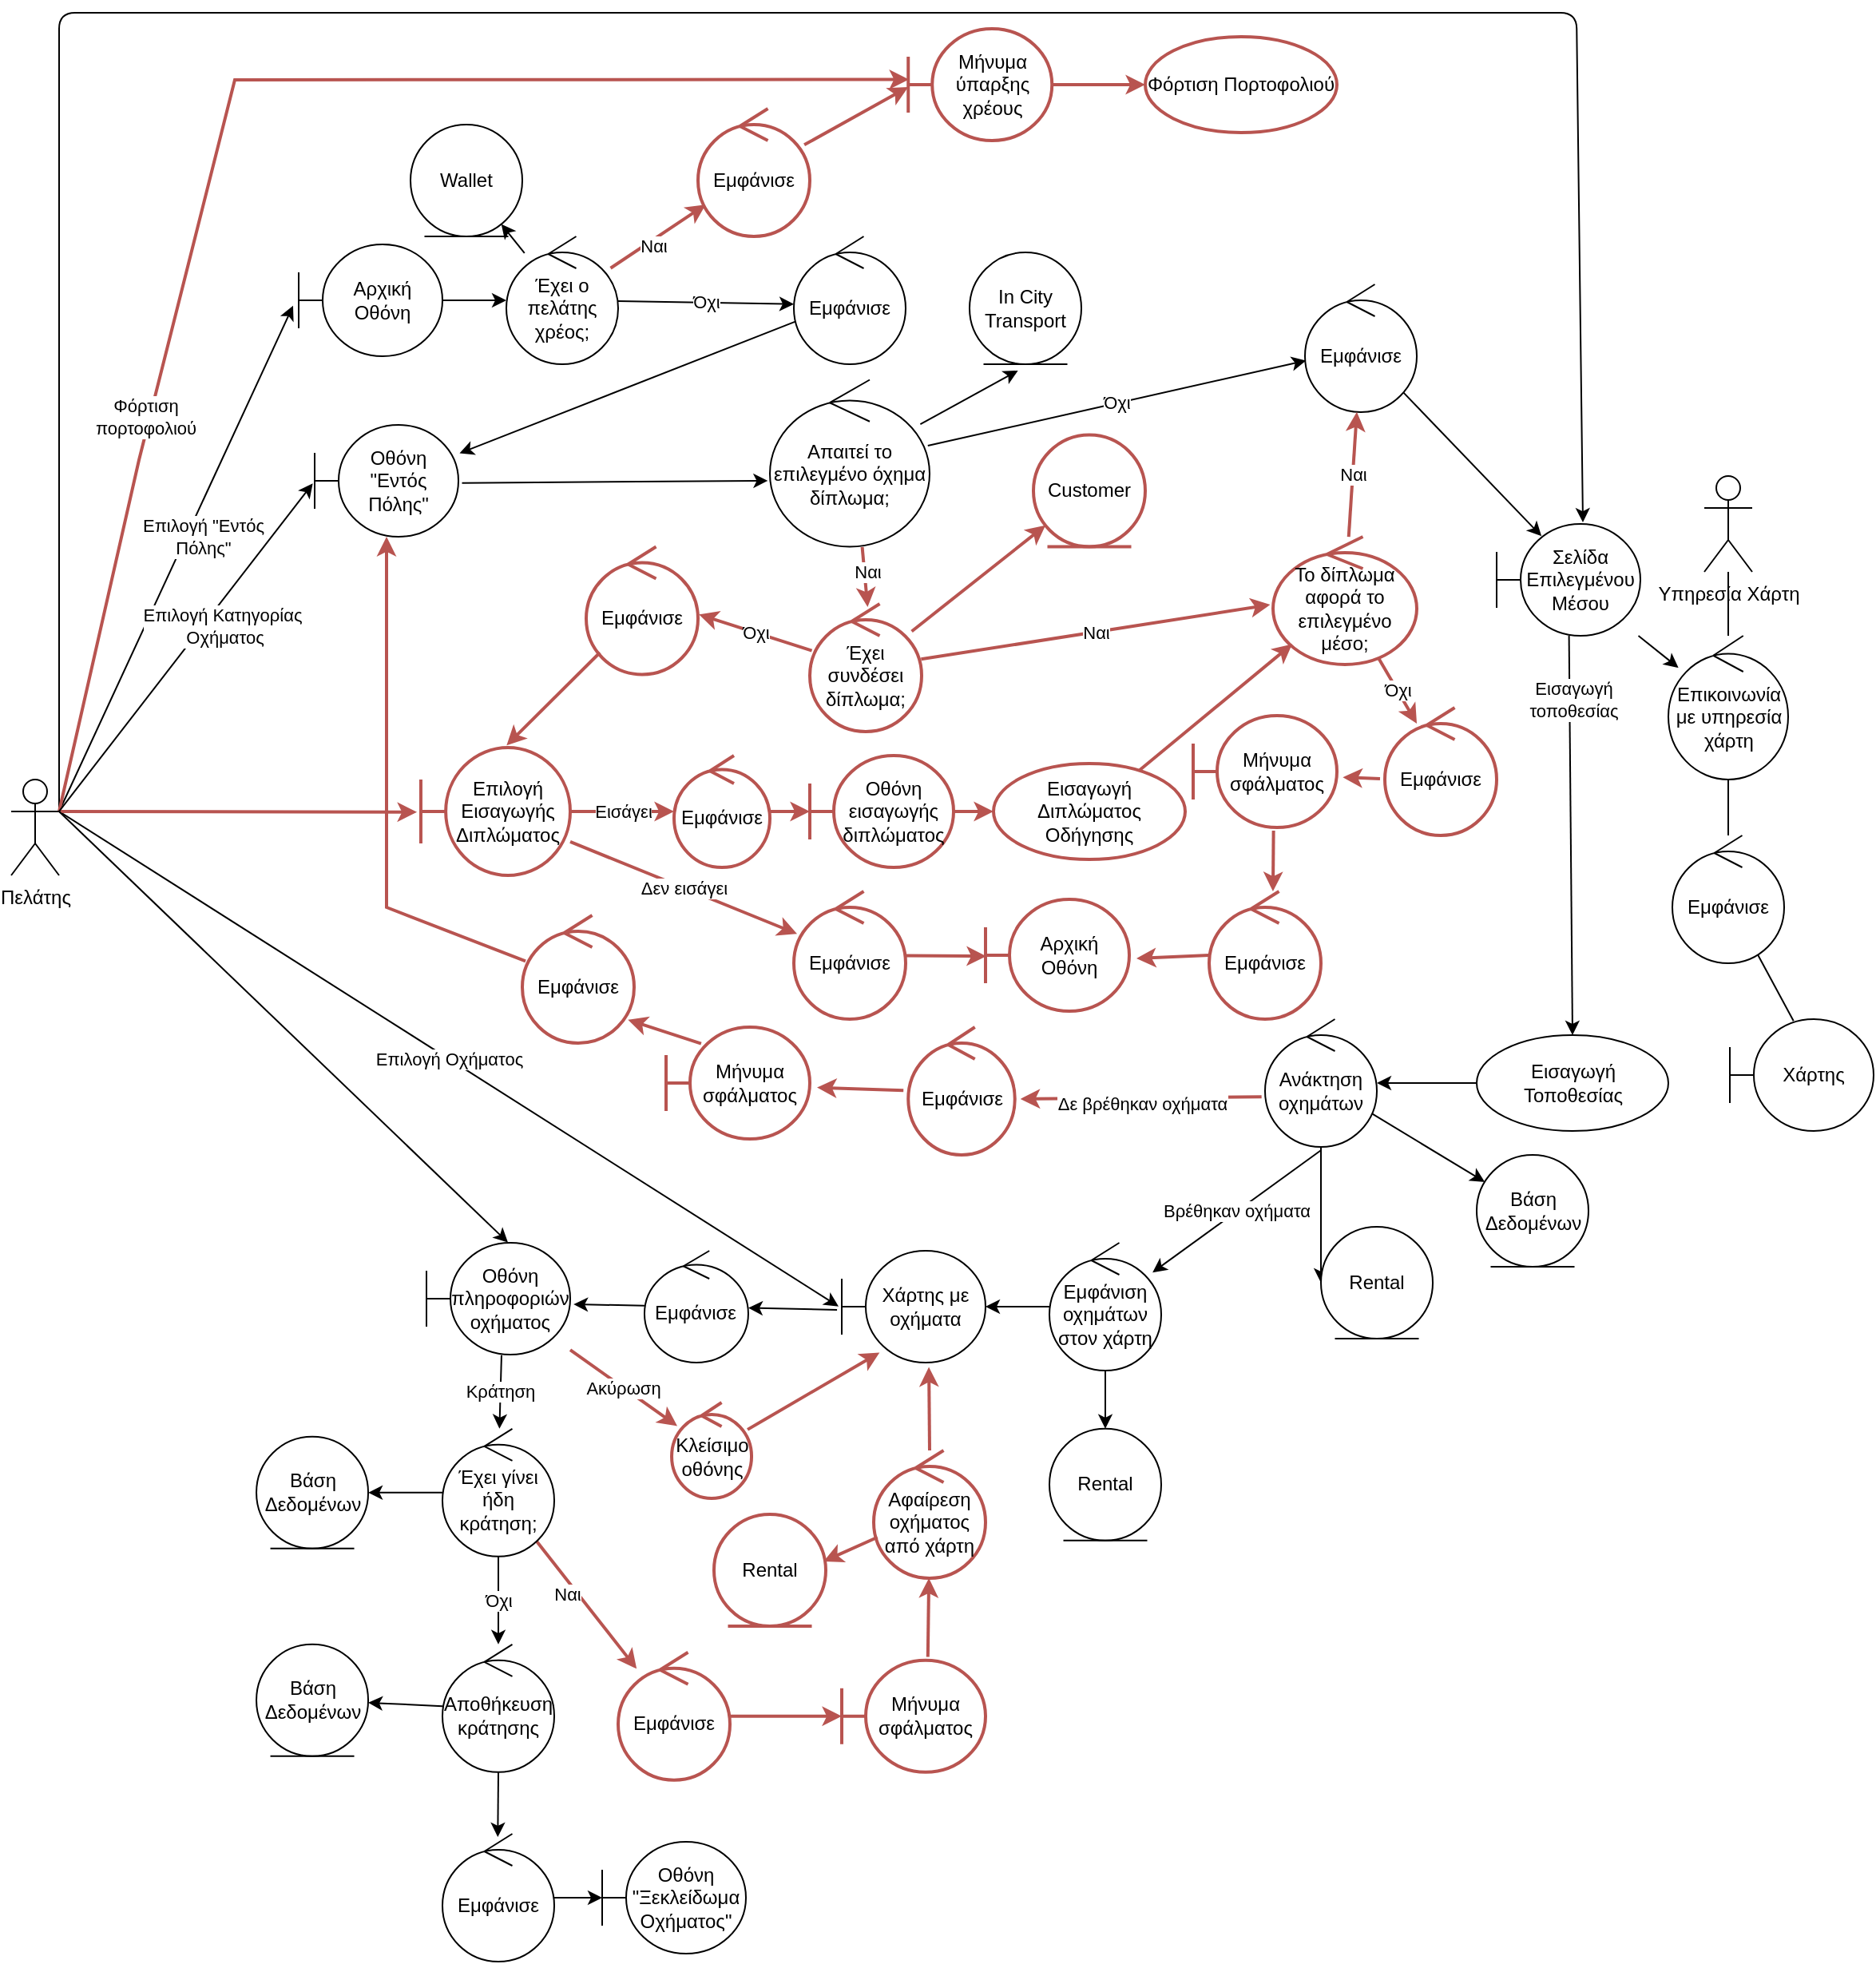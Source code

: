 <mxfile>
    <diagram name="Επιλογή Μέσου Μετακίνησης" id="LMLPMtf7ALw_Q4-HfFrC">
        <mxGraphModel dx="553" dy="1592" grid="1" gridSize="10" guides="1" tooltips="1" connect="1" arrows="1" fold="1" page="1" pageScale="1" pageWidth="827" pageHeight="1169" math="0" shadow="0">
            <root>
                <mxCell id="0"/>
                <mxCell id="1" parent="0"/>
                <mxCell id="86" value="" style="edgeStyle=none;html=1;rounded=0;strokeColor=#b85450;fillColor=#f8cecc;strokeWidth=2;exitX=0.599;exitY=-0.031;exitDx=0;exitDy=0;exitPerimeter=0;" parent="1" source="71" target="85" edge="1">
                    <mxGeometry relative="1" as="geometry"/>
                </mxCell>
                <mxCell id="71" value="Μήνυμα σφάλματος" style="shape=umlBoundary;whiteSpace=wrap;html=1;fillColor=none;strokeColor=#b85450;strokeWidth=2;" parent="1" vertex="1">
                    <mxGeometry x="640" y="921.39" width="90" height="70" as="geometry"/>
                </mxCell>
                <mxCell id="Tk8j7c15YgIE_sbvmRS2-9" style="rounded=0;orthogonalLoop=1;jettySize=auto;html=1;exitX=1;exitY=0.333;exitDx=0;exitDy=0;exitPerimeter=0;entryX=-0.039;entryY=0.549;entryDx=0;entryDy=0;entryPerimeter=0;" parent="1" source="Tk8j7c15YgIE_sbvmRS2-1" target="Tk8j7c15YgIE_sbvmRS2-7" edge="1">
                    <mxGeometry relative="1" as="geometry"/>
                </mxCell>
                <mxCell id="Tk8j7c15YgIE_sbvmRS2-10" value="Επιλογή &quot;Εντός&lt;div&gt;Πόλης&quot;&lt;br&gt;&lt;/div&gt;" style="edgeLabel;html=1;align=center;verticalAlign=middle;resizable=0;points=[];" parent="Tk8j7c15YgIE_sbvmRS2-9" vertex="1" connectable="0">
                    <mxGeometry x="-0.4" relative="1" as="geometry">
                        <mxPoint x="46" y="-77" as="offset"/>
                    </mxGeometry>
                </mxCell>
                <mxCell id="5Ba9WoWl8ZpEdoUwCl-l-32" value="Επιλογή Οχήματος" style="edgeStyle=none;rounded=0;orthogonalLoop=1;jettySize=auto;html=1;exitX=1;exitY=0.333;exitDx=0;exitDy=0;exitPerimeter=0;entryX=-0.022;entryY=0.498;entryDx=0;entryDy=0;entryPerimeter=0;" parent="1" source="Tk8j7c15YgIE_sbvmRS2-1" target="5Ba9WoWl8ZpEdoUwCl-l-30" edge="1">
                    <mxGeometry relative="1" as="geometry"/>
                </mxCell>
                <mxCell id="22" style="edgeStyle=none;html=1;exitX=1;exitY=0.333;exitDx=0;exitDy=0;exitPerimeter=0;entryX=-0.026;entryY=0.505;entryDx=0;entryDy=0;entryPerimeter=0;rounded=0;strokeColor=#b85450;fillColor=#f8cecc;strokeWidth=2;" parent="1" source="Tk8j7c15YgIE_sbvmRS2-1" target="20" edge="1">
                    <mxGeometry relative="1" as="geometry"/>
                </mxCell>
                <mxCell id="119" style="edgeStyle=none;html=1;entryX=0.6;entryY=-0.014;entryDx=0;entryDy=0;entryPerimeter=0;exitX=1;exitY=0.333;exitDx=0;exitDy=0;exitPerimeter=0;" parent="1" source="Tk8j7c15YgIE_sbvmRS2-1" target="5Ba9WoWl8ZpEdoUwCl-l-23" edge="1">
                    <mxGeometry relative="1" as="geometry">
                        <mxPoint x="150" y="380" as="sourcePoint"/>
                        <Array as="points">
                            <mxPoint x="150" y="-110"/>
                            <mxPoint x="1100" y="-110"/>
                        </Array>
                    </mxGeometry>
                </mxCell>
                <mxCell id="121" style="edgeStyle=none;html=1;exitX=1;exitY=0.333;exitDx=0;exitDy=0;exitPerimeter=0;entryX=0.005;entryY=0.453;entryDx=0;entryDy=0;entryPerimeter=0;rounded=0;strokeColor=#b85450;fillColor=#f8cecc;strokeWidth=2;" parent="1" source="Tk8j7c15YgIE_sbvmRS2-1" target="4" edge="1">
                    <mxGeometry relative="1" as="geometry">
                        <Array as="points">
                            <mxPoint x="200" y="170"/>
                            <mxPoint x="260" y="-68"/>
                        </Array>
                    </mxGeometry>
                </mxCell>
                <mxCell id="122" value="Φόρτιση&lt;br&gt;πορτοφολιού" style="edgeLabel;html=1;align=center;verticalAlign=middle;resizable=0;points=[];" parent="121" connectable="0" vertex="1">
                    <mxGeometry x="-0.433" y="3" relative="1" as="geometry">
                        <mxPoint as="offset"/>
                    </mxGeometry>
                </mxCell>
                <mxCell id="Tk8j7c15YgIE_sbvmRS2-1" value="Πελάτης" style="shape=umlActor;verticalLabelPosition=bottom;verticalAlign=top;html=1;" parent="1" vertex="1">
                    <mxGeometry x="120" y="370" width="30" height="60" as="geometry"/>
                </mxCell>
                <mxCell id="5Ba9WoWl8ZpEdoUwCl-l-9" value="" style="rounded=0;orthogonalLoop=1;jettySize=auto;html=1;" parent="1" source="Tk8j7c15YgIE_sbvmRS2-7" target="5Ba9WoWl8ZpEdoUwCl-l-8" edge="1">
                    <mxGeometry relative="1" as="geometry"/>
                </mxCell>
                <mxCell id="Tk8j7c15YgIE_sbvmRS2-7" value="Αρχική Οθόνη" style="shape=umlBoundary;whiteSpace=wrap;html=1;" parent="1" vertex="1">
                    <mxGeometry x="300" y="35" width="90" height="70" as="geometry"/>
                </mxCell>
                <mxCell id="5Ba9WoWl8ZpEdoUwCl-l-12" value="" style="edgeStyle=none;rounded=0;orthogonalLoop=1;jettySize=auto;html=1;fillColor=#f8cecc;strokeColor=#b85450;strokeWidth=2;" parent="1" source="5Ba9WoWl8ZpEdoUwCl-l-8" target="5Ba9WoWl8ZpEdoUwCl-l-10" edge="1">
                    <mxGeometry relative="1" as="geometry"/>
                </mxCell>
                <mxCell id="5Ba9WoWl8ZpEdoUwCl-l-46" value="Ναι" style="edgeLabel;html=1;align=center;verticalAlign=middle;resizable=0;points=[];" parent="5Ba9WoWl8ZpEdoUwCl-l-12" vertex="1" connectable="0">
                    <mxGeometry x="-0.175" y="-3" relative="1" as="geometry">
                        <mxPoint as="offset"/>
                    </mxGeometry>
                </mxCell>
                <mxCell id="3" value="" style="edgeStyle=none;html=1;" parent="1" source="5Ba9WoWl8ZpEdoUwCl-l-8" target="2" edge="1">
                    <mxGeometry relative="1" as="geometry"/>
                </mxCell>
                <mxCell id="5Ba9WoWl8ZpEdoUwCl-l-8" value="Έχει ο πελάτης χρέος;" style="ellipse;shape=umlControl;whiteSpace=wrap;html=1;" parent="1" vertex="1">
                    <mxGeometry x="430" y="30" width="70" height="80" as="geometry"/>
                </mxCell>
                <mxCell id="5" style="edgeStyle=none;html=1;entryX=-0.001;entryY=0.522;entryDx=0;entryDy=0;entryPerimeter=0;rounded=0;strokeColor=#b85450;fillColor=#f8cecc;strokeWidth=2;" parent="1" source="5Ba9WoWl8ZpEdoUwCl-l-10" target="4" edge="1">
                    <mxGeometry relative="1" as="geometry"/>
                </mxCell>
                <mxCell id="5Ba9WoWl8ZpEdoUwCl-l-10" value="Εμφάνισε" style="ellipse;shape=umlControl;whiteSpace=wrap;html=1;fillColor=default;strokeColor=#b85450;strokeWidth=2;" parent="1" vertex="1">
                    <mxGeometry x="550" y="-50" width="70" height="80" as="geometry"/>
                </mxCell>
                <mxCell id="41" style="edgeStyle=none;html=1;entryX=1.008;entryY=0.254;entryDx=0;entryDy=0;entryPerimeter=0;" parent="1" source="5Ba9WoWl8ZpEdoUwCl-l-13" target="5Ba9WoWl8ZpEdoUwCl-l-15" edge="1">
                    <mxGeometry relative="1" as="geometry"/>
                </mxCell>
                <mxCell id="5Ba9WoWl8ZpEdoUwCl-l-13" value="Εμφάνισε" style="ellipse;shape=umlControl;whiteSpace=wrap;html=1;" parent="1" vertex="1">
                    <mxGeometry x="610" y="30" width="70" height="80" as="geometry"/>
                </mxCell>
                <mxCell id="5Ba9WoWl8ZpEdoUwCl-l-14" value="Όχι" style="edgeStyle=none;rounded=0;orthogonalLoop=1;jettySize=auto;html=1;entryX=0;entryY=0.53;entryDx=0;entryDy=0;entryPerimeter=0;" parent="1" source="5Ba9WoWl8ZpEdoUwCl-l-8" target="5Ba9WoWl8ZpEdoUwCl-l-13" edge="1">
                    <mxGeometry relative="1" as="geometry"/>
                </mxCell>
                <mxCell id="40" style="edgeStyle=none;html=1;entryX=-0.013;entryY=0.605;entryDx=0;entryDy=0;entryPerimeter=0;exitX=1.025;exitY=0.519;exitDx=0;exitDy=0;exitPerimeter=0;" parent="1" source="5Ba9WoWl8ZpEdoUwCl-l-15" target="5Ba9WoWl8ZpEdoUwCl-l-59" edge="1">
                    <mxGeometry relative="1" as="geometry"/>
                </mxCell>
                <mxCell id="5Ba9WoWl8ZpEdoUwCl-l-15" value="Οθόνη &quot;Εντός Πόλης&quot;" style="shape=umlBoundary;whiteSpace=wrap;html=1;" parent="1" vertex="1">
                    <mxGeometry x="310" y="148" width="90" height="70" as="geometry"/>
                </mxCell>
                <mxCell id="5Ba9WoWl8ZpEdoUwCl-l-16" style="edgeStyle=none;rounded=0;orthogonalLoop=1;jettySize=auto;html=1;exitX=1;exitY=0.333;exitDx=0;exitDy=0;exitPerimeter=0;entryX=-0.013;entryY=0.523;entryDx=0;entryDy=0;entryPerimeter=0;" parent="1" source="Tk8j7c15YgIE_sbvmRS2-1" target="5Ba9WoWl8ZpEdoUwCl-l-15" edge="1">
                    <mxGeometry relative="1" as="geometry"/>
                </mxCell>
                <mxCell id="5Ba9WoWl8ZpEdoUwCl-l-18" value="Επιλογή Κατηγορίας&lt;br&gt;&amp;nbsp;Οχήματος" style="edgeLabel;html=1;align=center;verticalAlign=middle;resizable=0;points=[];" parent="5Ba9WoWl8ZpEdoUwCl-l-16" vertex="1" connectable="0">
                    <mxGeometry x="0.12" y="2" relative="1" as="geometry">
                        <mxPoint x="14" as="offset"/>
                    </mxGeometry>
                </mxCell>
                <mxCell id="5Ba9WoWl8ZpEdoUwCl-l-29" value="" style="edgeStyle=none;rounded=0;orthogonalLoop=1;jettySize=auto;html=1;" parent="1" source="5Ba9WoWl8ZpEdoUwCl-l-20" target="5Ba9WoWl8ZpEdoUwCl-l-26" edge="1">
                    <mxGeometry relative="1" as="geometry"/>
                </mxCell>
                <mxCell id="5Ba9WoWl8ZpEdoUwCl-l-20" value="Εισαγωγή Τοποθεσίας" style="ellipse;whiteSpace=wrap;html=1;" parent="1" vertex="1">
                    <mxGeometry x="1037.5" y="530" width="120" height="60" as="geometry"/>
                </mxCell>
                <mxCell id="5Ba9WoWl8ZpEdoUwCl-l-24" value="" style="edgeStyle=none;rounded=0;orthogonalLoop=1;jettySize=auto;html=1;entryX=0.312;entryY=0.109;entryDx=0;entryDy=0;entryPerimeter=0;" parent="1" source="5Ba9WoWl8ZpEdoUwCl-l-21" target="5Ba9WoWl8ZpEdoUwCl-l-23" edge="1">
                    <mxGeometry relative="1" as="geometry">
                        <mxPoint x="1064" y="210" as="targetPoint"/>
                    </mxGeometry>
                </mxCell>
                <mxCell id="5Ba9WoWl8ZpEdoUwCl-l-21" value="Εμφάνισε" style="ellipse;shape=umlControl;whiteSpace=wrap;html=1;" parent="1" vertex="1">
                    <mxGeometry x="930" y="60" width="70" height="80" as="geometry"/>
                </mxCell>
                <mxCell id="131" value="" style="edgeStyle=none;html=1;" edge="1" parent="1" source="5Ba9WoWl8ZpEdoUwCl-l-23" target="98">
                    <mxGeometry relative="1" as="geometry"/>
                </mxCell>
                <mxCell id="138" value="Εισαγωγή&lt;br&gt;τοποθεσίας" style="edgeStyle=none;html=1;entryX=0.5;entryY=0;entryDx=0;entryDy=0;" edge="1" parent="1" source="5Ba9WoWl8ZpEdoUwCl-l-23" target="5Ba9WoWl8ZpEdoUwCl-l-20">
                    <mxGeometry x="-0.68" y="2" relative="1" as="geometry">
                        <mxPoint as="offset"/>
                    </mxGeometry>
                </mxCell>
                <mxCell id="5Ba9WoWl8ZpEdoUwCl-l-23" value="Σελίδα Επιλεγμένου Μέσου" style="shape=umlBoundary;whiteSpace=wrap;html=1;" parent="1" vertex="1">
                    <mxGeometry x="1050" y="210" width="90" height="70" as="geometry"/>
                </mxCell>
                <mxCell id="5Ba9WoWl8ZpEdoUwCl-l-28" value="" style="edgeStyle=none;rounded=0;orthogonalLoop=1;jettySize=auto;html=1;" parent="1" source="5Ba9WoWl8ZpEdoUwCl-l-26" target="5Ba9WoWl8ZpEdoUwCl-l-27" edge="1">
                    <mxGeometry relative="1" as="geometry"/>
                </mxCell>
                <mxCell id="5Ba9WoWl8ZpEdoUwCl-l-31" value="Βρέθηκαν οχήματα" style="edgeStyle=none;rounded=0;orthogonalLoop=1;jettySize=auto;html=1;exitX=0.497;exitY=1.028;exitDx=0;exitDy=0;exitPerimeter=0;" parent="1" source="5Ba9WoWl8ZpEdoUwCl-l-26" target="61" edge="1">
                    <mxGeometry relative="1" as="geometry">
                        <mxPoint x="782" y="650" as="sourcePoint"/>
                        <mxPoint x="896.69" y="630.17" as="targetPoint"/>
                    </mxGeometry>
                </mxCell>
                <mxCell id="46" value="Δε βρέθηκαν οχήματα" style="edgeStyle=none;html=1;entryX=1.052;entryY=0.562;entryDx=0;entryDy=0;entryPerimeter=0;rounded=0;strokeColor=#b85450;fillColor=#f8cecc;strokeWidth=2;exitX=-0.031;exitY=0.608;exitDx=0;exitDy=0;exitPerimeter=0;" parent="1" source="5Ba9WoWl8ZpEdoUwCl-l-26" target="45" edge="1">
                    <mxGeometry x="-0.015" y="4" relative="1" as="geometry">
                        <mxPoint as="offset"/>
                    </mxGeometry>
                </mxCell>
                <mxCell id="129" style="edgeStyle=none;html=1;entryX=0;entryY=0.5;entryDx=0;entryDy=0;" edge="1" parent="1" source="5Ba9WoWl8ZpEdoUwCl-l-26" target="128">
                    <mxGeometry relative="1" as="geometry"/>
                </mxCell>
                <mxCell id="5Ba9WoWl8ZpEdoUwCl-l-26" value="Ανάκτηση οχημάτων" style="ellipse;shape=umlControl;whiteSpace=wrap;html=1;" parent="1" vertex="1">
                    <mxGeometry x="905" y="520" width="70" height="80" as="geometry"/>
                </mxCell>
                <mxCell id="5Ba9WoWl8ZpEdoUwCl-l-27" value="Βάση Δεδομένων" style="ellipse;shape=umlEntity;whiteSpace=wrap;html=1;" parent="1" vertex="1">
                    <mxGeometry x="1037.5" y="605" width="70" height="70" as="geometry"/>
                </mxCell>
                <mxCell id="5Ba9WoWl8ZpEdoUwCl-l-34" value="" style="edgeStyle=none;rounded=0;orthogonalLoop=1;jettySize=auto;html=1;exitX=-0.033;exitY=0.529;exitDx=0;exitDy=0;exitPerimeter=0;" parent="1" source="5Ba9WoWl8ZpEdoUwCl-l-30" target="5Ba9WoWl8ZpEdoUwCl-l-33" edge="1">
                    <mxGeometry relative="1" as="geometry"/>
                </mxCell>
                <mxCell id="5Ba9WoWl8ZpEdoUwCl-l-30" value="Χάρτης με οχήματα" style="shape=umlBoundary;whiteSpace=wrap;html=1;" parent="1" vertex="1">
                    <mxGeometry x="640" y="665" width="90" height="70" as="geometry"/>
                </mxCell>
                <mxCell id="97" style="edgeStyle=none;html=1;entryX=1.023;entryY=0.55;entryDx=0;entryDy=0;entryPerimeter=0;endArrow=classic;endFill=1;" parent="1" source="5Ba9WoWl8ZpEdoUwCl-l-33" target="5Ba9WoWl8ZpEdoUwCl-l-37" edge="1">
                    <mxGeometry relative="1" as="geometry"/>
                </mxCell>
                <mxCell id="5Ba9WoWl8ZpEdoUwCl-l-33" value="Εμφάνισε" style="ellipse;shape=umlControl;whiteSpace=wrap;html=1;" parent="1" vertex="1">
                    <mxGeometry x="516.48" y="665" width="65" height="70" as="geometry"/>
                </mxCell>
                <mxCell id="5Ba9WoWl8ZpEdoUwCl-l-42" value="Κράτηση" style="edgeStyle=none;rounded=0;orthogonalLoop=1;jettySize=auto;html=1;exitX=0.522;exitY=1.005;exitDx=0;exitDy=0;exitPerimeter=0;" parent="1" source="5Ba9WoWl8ZpEdoUwCl-l-37" target="5Ba9WoWl8ZpEdoUwCl-l-41" edge="1">
                    <mxGeometry relative="1" as="geometry"/>
                </mxCell>
                <mxCell id="84" value="Ακύρωση" style="edgeStyle=none;html=1;rounded=0;strokeColor=#b85450;fillColor=#f8cecc;strokeWidth=2;" parent="1" source="5Ba9WoWl8ZpEdoUwCl-l-37" target="93" edge="1">
                    <mxGeometry relative="1" as="geometry"/>
                </mxCell>
                <mxCell id="5Ba9WoWl8ZpEdoUwCl-l-37" value="Οθόνη πληροφοριών οχήματος" style="shape=umlBoundary;whiteSpace=wrap;html=1;" parent="1" vertex="1">
                    <mxGeometry x="380.0" y="660" width="90" height="70" as="geometry"/>
                </mxCell>
                <mxCell id="5Ba9WoWl8ZpEdoUwCl-l-39" style="edgeStyle=none;rounded=0;orthogonalLoop=1;jettySize=auto;html=1;exitX=1;exitY=0.333;exitDx=0;exitDy=0;exitPerimeter=0;entryX=0.567;entryY=-0.002;entryDx=0;entryDy=0;entryPerimeter=0;" parent="1" source="Tk8j7c15YgIE_sbvmRS2-1" target="5Ba9WoWl8ZpEdoUwCl-l-37" edge="1">
                    <mxGeometry relative="1" as="geometry"/>
                </mxCell>
                <mxCell id="5Ba9WoWl8ZpEdoUwCl-l-49" value="" style="edgeStyle=none;rounded=0;orthogonalLoop=1;jettySize=auto;html=1;" parent="1" source="5Ba9WoWl8ZpEdoUwCl-l-41" target="5Ba9WoWl8ZpEdoUwCl-l-48" edge="1">
                    <mxGeometry relative="1" as="geometry"/>
                </mxCell>
                <mxCell id="5Ba9WoWl8ZpEdoUwCl-l-93" style="edgeStyle=none;rounded=0;orthogonalLoop=1;jettySize=auto;html=1;fillColor=#f8cecc;strokeColor=#b85450;strokeWidth=2;" parent="1" source="5Ba9WoWl8ZpEdoUwCl-l-41" target="5Ba9WoWl8ZpEdoUwCl-l-86" edge="1">
                    <mxGeometry relative="1" as="geometry"/>
                </mxCell>
                <mxCell id="5Ba9WoWl8ZpEdoUwCl-l-95" value="Ναι" style="edgeLabel;html=1;align=center;verticalAlign=middle;resizable=0;points=[];" parent="5Ba9WoWl8ZpEdoUwCl-l-93" vertex="1" connectable="0">
                    <mxGeometry x="-0.21" y="-3" relative="1" as="geometry">
                        <mxPoint x="-3" as="offset"/>
                    </mxGeometry>
                </mxCell>
                <mxCell id="78" value="Όχι" style="edgeStyle=none;html=1;" parent="1" source="5Ba9WoWl8ZpEdoUwCl-l-41" target="5Ba9WoWl8ZpEdoUwCl-l-50" edge="1">
                    <mxGeometry relative="1" as="geometry"/>
                </mxCell>
                <mxCell id="5Ba9WoWl8ZpEdoUwCl-l-41" value="Έχει γίνει ήδη κράτηση;" style="ellipse;shape=umlControl;whiteSpace=wrap;html=1;" parent="1" vertex="1">
                    <mxGeometry x="390" y="776.39" width="70" height="80" as="geometry"/>
                </mxCell>
                <mxCell id="5Ba9WoWl8ZpEdoUwCl-l-48" value="Βάση Δεδομένων" style="ellipse;shape=umlEntity;whiteSpace=wrap;html=1;" parent="1" vertex="1">
                    <mxGeometry x="273.52" y="781.39" width="70" height="70" as="geometry"/>
                </mxCell>
                <mxCell id="76" value="" style="edgeStyle=none;html=1;" parent="1" source="5Ba9WoWl8ZpEdoUwCl-l-50" target="5Ba9WoWl8ZpEdoUwCl-l-51" edge="1">
                    <mxGeometry relative="1" as="geometry"/>
                </mxCell>
                <mxCell id="80" style="edgeStyle=none;html=1;entryX=0.495;entryY=0.025;entryDx=0;entryDy=0;entryPerimeter=0;" parent="1" source="5Ba9WoWl8ZpEdoUwCl-l-50" target="79" edge="1">
                    <mxGeometry relative="1" as="geometry"/>
                </mxCell>
                <mxCell id="5Ba9WoWl8ZpEdoUwCl-l-50" value="Αποθήκευση κράτησης" style="ellipse;shape=umlControl;whiteSpace=wrap;html=1;" parent="1" vertex="1">
                    <mxGeometry x="390.0" y="911.39" width="70" height="80" as="geometry"/>
                </mxCell>
                <mxCell id="5Ba9WoWl8ZpEdoUwCl-l-51" value="Βάση Δεδομένων" style="ellipse;shape=umlEntity;whiteSpace=wrap;html=1;" parent="1" vertex="1">
                    <mxGeometry x="273.52" y="911.39" width="70" height="70" as="geometry"/>
                </mxCell>
                <mxCell id="5Ba9WoWl8ZpEdoUwCl-l-64" style="edgeStyle=none;rounded=0;orthogonalLoop=1;jettySize=auto;html=1;entryX=0.433;entryY=1.057;entryDx=0;entryDy=0;entryPerimeter=0;" parent="1" source="5Ba9WoWl8ZpEdoUwCl-l-59" target="5Ba9WoWl8ZpEdoUwCl-l-60" edge="1">
                    <mxGeometry relative="1" as="geometry"/>
                </mxCell>
                <mxCell id="38" value="Όχι" style="edgeStyle=none;html=1;" parent="1" source="5Ba9WoWl8ZpEdoUwCl-l-59" target="5Ba9WoWl8ZpEdoUwCl-l-21" edge="1">
                    <mxGeometry relative="1" as="geometry"/>
                </mxCell>
                <mxCell id="5Ba9WoWl8ZpEdoUwCl-l-59" value="Απαιτεί το επιλεγμένο όχημα δίπλωμα;" style="ellipse;shape=umlControl;whiteSpace=wrap;html=1;fillColor=default;strokeColor=default;strokeWidth=1;fontColor=default;" parent="1" vertex="1">
                    <mxGeometry x="595" y="119.75" width="100" height="104.5" as="geometry"/>
                </mxCell>
                <mxCell id="5Ba9WoWl8ZpEdoUwCl-l-60" value="In City Transport" style="ellipse;shape=umlEntity;whiteSpace=wrap;html=1;fillColor=default;strokeColor=default;strokeWidth=1;" parent="1" vertex="1">
                    <mxGeometry x="720" y="40" width="70" height="70" as="geometry"/>
                </mxCell>
                <mxCell id="5Ba9WoWl8ZpEdoUwCl-l-70" style="edgeStyle=none;rounded=0;orthogonalLoop=1;jettySize=auto;html=1;fillColor=#f8cecc;strokeColor=#b85450;strokeWidth=2;entryX=0.517;entryY=0.025;entryDx=0;entryDy=0;entryPerimeter=0;exitX=0.578;exitY=1.002;exitDx=0;exitDy=0;exitPerimeter=0;" parent="1" source="5Ba9WoWl8ZpEdoUwCl-l-59" target="12" edge="1">
                    <mxGeometry relative="1" as="geometry">
                        <mxPoint x="639.8" y="240" as="targetPoint"/>
                        <mxPoint x="670" y="220" as="sourcePoint"/>
                    </mxGeometry>
                </mxCell>
                <mxCell id="5Ba9WoWl8ZpEdoUwCl-l-71" value="Ναι" style="edgeLabel;html=1;align=center;verticalAlign=middle;resizable=0;points=[];" parent="5Ba9WoWl8ZpEdoUwCl-l-70" vertex="1" connectable="0">
                    <mxGeometry x="-0.17" y="3" relative="1" as="geometry">
                        <mxPoint x="-1" as="offset"/>
                    </mxGeometry>
                </mxCell>
                <mxCell id="75" value="" style="edgeStyle=none;html=1;rounded=0;strokeColor=#b85450;fillColor=#f8cecc;strokeWidth=2;" parent="1" source="5Ba9WoWl8ZpEdoUwCl-l-86" target="71" edge="1">
                    <mxGeometry relative="1" as="geometry"/>
                </mxCell>
                <mxCell id="5Ba9WoWl8ZpEdoUwCl-l-86" value="Εμφάνισε" style="ellipse;shape=umlControl;whiteSpace=wrap;html=1;fillColor=none;strokeColor=#b85450;strokeWidth=2;" parent="1" vertex="1">
                    <mxGeometry x="500" y="916.39" width="70" height="80" as="geometry"/>
                </mxCell>
                <mxCell id="2" value="Wallet" style="ellipse;shape=umlEntity;whiteSpace=wrap;html=1;" parent="1" vertex="1">
                    <mxGeometry x="370" y="-40" width="70" height="70" as="geometry"/>
                </mxCell>
                <mxCell id="42" value="" style="edgeStyle=none;html=1;rounded=0;strokeColor=#b85450;fillColor=#f8cecc;strokeWidth=2;entryX=0;entryY=0.5;entryDx=0;entryDy=0;" parent="1" source="4" target="123" edge="1">
                    <mxGeometry relative="1" as="geometry">
                        <mxPoint x="810.0" y="-10" as="targetPoint"/>
                    </mxGeometry>
                </mxCell>
                <mxCell id="4" value="Μήνυμα ύπαρξης χρέους" style="shape=umlBoundary;whiteSpace=wrap;html=1;fillColor=none;strokeColor=#b85450;strokeWidth=2;" parent="1" vertex="1">
                    <mxGeometry x="681.62" y="-100" width="90" height="70" as="geometry"/>
                </mxCell>
                <mxCell id="14" value="" style="edgeStyle=none;html=1;rounded=0;strokeColor=#b85450;fillColor=#f8cecc;strokeWidth=2;" parent="1" source="12" target="13" edge="1">
                    <mxGeometry relative="1" as="geometry"/>
                </mxCell>
                <mxCell id="16" value="Ναι" style="edgeStyle=none;html=1;entryX=-0.02;entryY=0.532;entryDx=0;entryDy=0;entryPerimeter=0;rounded=0;strokeColor=#b85450;fillColor=#f8cecc;strokeWidth=2;" parent="1" source="12" target="15" edge="1">
                    <mxGeometry relative="1" as="geometry"/>
                </mxCell>
                <mxCell id="18" value="Όχι" style="edgeStyle=none;html=1;entryX=1.008;entryY=0.53;entryDx=0;entryDy=0;entryPerimeter=0;rounded=0;strokeColor=#b85450;fillColor=#f8cecc;strokeWidth=2;" parent="1" source="12" target="17" edge="1">
                    <mxGeometry relative="1" as="geometry"/>
                </mxCell>
                <mxCell id="12" value="Έχει συνδέσει δίπλωμα;" style="ellipse;shape=umlControl;whiteSpace=wrap;html=1;fillColor=none;strokeColor=#b85450;strokeWidth=2;" parent="1" vertex="1">
                    <mxGeometry x="620" y="260" width="70" height="80" as="geometry"/>
                </mxCell>
                <mxCell id="13" value="Customer" style="ellipse;shape=umlEntity;whiteSpace=wrap;html=1;fillColor=none;strokeColor=#b85450;strokeWidth=2;" parent="1" vertex="1">
                    <mxGeometry x="760" y="154.25" width="70" height="70" as="geometry"/>
                </mxCell>
                <mxCell id="32" value="Όχι" style="edgeStyle=none;html=1;entryX=0.286;entryY=0.125;entryDx=0;entryDy=0;entryPerimeter=0;rounded=0;strokeColor=#b85450;fillColor=#f8cecc;strokeWidth=2;" parent="1" source="15" target="31" edge="1">
                    <mxGeometry relative="1" as="geometry"/>
                </mxCell>
                <mxCell id="39" value="Ναι" style="edgeStyle=none;html=1;rounded=0;strokeColor=#b85450;fillColor=#f8cecc;strokeWidth=2;" parent="1" source="15" target="5Ba9WoWl8ZpEdoUwCl-l-21" edge="1">
                    <mxGeometry relative="1" as="geometry"/>
                </mxCell>
                <mxCell id="15" value="Το δίπλωμα αφορά το επιλεγμένο μέσο;" style="ellipse;shape=umlControl;whiteSpace=wrap;html=1;fillColor=none;strokeColor=#b85450;strokeWidth=2;" parent="1" vertex="1">
                    <mxGeometry x="910" y="218" width="90" height="80" as="geometry"/>
                </mxCell>
                <mxCell id="43" style="edgeStyle=none;html=1;entryX=0.574;entryY=-0.017;entryDx=0;entryDy=0;entryPerimeter=0;rounded=0;strokeColor=#b85450;fillColor=#f8cecc;strokeWidth=2;" parent="1" source="17" target="20" edge="1">
                    <mxGeometry relative="1" as="geometry"/>
                </mxCell>
                <mxCell id="17" value="Εμφάνισε" style="ellipse;shape=umlControl;whiteSpace=wrap;html=1;fillColor=none;strokeColor=#b85450;strokeWidth=2;" parent="1" vertex="1">
                    <mxGeometry x="480" y="224.25" width="70" height="80" as="geometry"/>
                </mxCell>
                <mxCell id="25" value="Εισάγει" style="edgeStyle=none;html=1;rounded=0;strokeColor=#b85450;fillColor=#f8cecc;strokeWidth=2;" parent="1" source="20" target="124" edge="1">
                    <mxGeometry relative="1" as="geometry">
                        <mxPoint x="590" y="390" as="targetPoint"/>
                    </mxGeometry>
                </mxCell>
                <mxCell id="44" value="Δεν εισάγει" style="edgeStyle=none;html=1;rounded=0;strokeColor=#b85450;fillColor=#f8cecc;strokeWidth=2;" parent="1" source="20" target="27" edge="1">
                    <mxGeometry relative="1" as="geometry"/>
                </mxCell>
                <mxCell id="20" value="Επιλογή Εισαγωγής Διπλώματος" style="shape=umlBoundary;whiteSpace=wrap;html=1;fillColor=none;strokeColor=#b85450;strokeWidth=2;" parent="1" vertex="1">
                    <mxGeometry x="376.48" y="350" width="93.52" height="80" as="geometry"/>
                </mxCell>
                <mxCell id="26" style="edgeStyle=none;html=1;rounded=0;strokeColor=#b85450;fillColor=#f8cecc;strokeWidth=2;" parent="1" source="24" target="15" edge="1">
                    <mxGeometry relative="1" as="geometry"/>
                </mxCell>
                <mxCell id="24" value="Εισαγωγή Διπλώματος Οδήγησης" style="ellipse;whiteSpace=wrap;html=1;fillColor=none;strokeColor=#b85450;strokeWidth=2;" parent="1" vertex="1">
                    <mxGeometry x="735" y="360" width="120" height="60" as="geometry"/>
                </mxCell>
                <mxCell id="30" style="edgeStyle=none;html=1;entryX=0.005;entryY=0.509;entryDx=0;entryDy=0;entryPerimeter=0;rounded=0;strokeColor=#b85450;fillColor=#f8cecc;strokeWidth=2;" parent="1" source="27" target="28" edge="1">
                    <mxGeometry relative="1" as="geometry"/>
                </mxCell>
                <mxCell id="27" value="Εμφάνισε" style="ellipse;shape=umlControl;whiteSpace=wrap;html=1;fillColor=none;strokeColor=#b85450;strokeWidth=2;" parent="1" vertex="1">
                    <mxGeometry x="610" y="440" width="70" height="80" as="geometry"/>
                </mxCell>
                <mxCell id="28" value="Αρχική Οθόνη" style="shape=umlBoundary;whiteSpace=wrap;html=1;fillColor=none;strokeColor=#b85450;strokeWidth=2;" parent="1" vertex="1">
                    <mxGeometry x="730" y="445" width="90" height="70" as="geometry"/>
                </mxCell>
                <mxCell id="31" value="Εμφάνισε" style="ellipse;shape=umlControl;whiteSpace=wrap;html=1;fillColor=none;strokeColor=#b85450;strokeWidth=2;" parent="1" vertex="1">
                    <mxGeometry x="980" y="325" width="70" height="80" as="geometry"/>
                </mxCell>
                <mxCell id="54" style="edgeStyle=none;html=1;rounded=0;strokeColor=#b85450;fillColor=#f8cecc;strokeWidth=2;exitX=0.029;exitY=0.358;exitDx=0;exitDy=0;exitPerimeter=0;" parent="1" source="116" target="5Ba9WoWl8ZpEdoUwCl-l-15" edge="1">
                    <mxGeometry relative="1" as="geometry">
                        <mxPoint x="430" y="490" as="sourcePoint"/>
                        <mxPoint x="400" y="220" as="targetPoint"/>
                        <Array as="points">
                            <mxPoint x="355" y="450"/>
                            <mxPoint x="355" y="340"/>
                        </Array>
                    </mxGeometry>
                </mxCell>
                <mxCell id="45" value="Εμφάνισε" style="ellipse;shape=umlControl;whiteSpace=wrap;html=1;fillColor=none;strokeColor=#b85450;strokeWidth=2;" parent="1" vertex="1">
                    <mxGeometry x="681.62" y="525" width="66.76" height="80" as="geometry"/>
                </mxCell>
                <mxCell id="64" value="" style="edgeStyle=none;html=1;" parent="1" source="61" target="63" edge="1">
                    <mxGeometry relative="1" as="geometry"/>
                </mxCell>
                <mxCell id="65" value="" style="edgeStyle=none;html=1;" parent="1" source="61" target="5Ba9WoWl8ZpEdoUwCl-l-30" edge="1">
                    <mxGeometry relative="1" as="geometry"/>
                </mxCell>
                <mxCell id="61" value="Εμφάνιση οχημάτων στον χάρτη" style="ellipse;shape=umlControl;whiteSpace=wrap;html=1;" parent="1" vertex="1">
                    <mxGeometry x="770" y="660" width="70" height="80" as="geometry"/>
                </mxCell>
                <mxCell id="63" value="Rental" style="ellipse;shape=umlEntity;whiteSpace=wrap;html=1;" parent="1" vertex="1">
                    <mxGeometry x="770" y="776.39" width="70" height="70" as="geometry"/>
                </mxCell>
                <mxCell id="83" value="" style="edgeStyle=none;html=1;" parent="1" source="79" target="82" edge="1">
                    <mxGeometry relative="1" as="geometry"/>
                </mxCell>
                <mxCell id="79" value="Εμφάνισε" style="ellipse;shape=umlControl;whiteSpace=wrap;html=1;" parent="1" vertex="1">
                    <mxGeometry x="390" y="1030" width="70" height="80" as="geometry"/>
                </mxCell>
                <mxCell id="82" value="Οθόνη &quot;Ξεκλείδωμα Οχήματος&quot;" style="shape=umlBoundary;whiteSpace=wrap;html=1;" parent="1" vertex="1">
                    <mxGeometry x="490" y="1035" width="90" height="70" as="geometry"/>
                </mxCell>
                <mxCell id="87" style="edgeStyle=none;html=1;rounded=0;strokeColor=#b85450;fillColor=#f8cecc;strokeWidth=2;entryX=0.606;entryY=1.04;entryDx=0;entryDy=0;entryPerimeter=0;" parent="1" source="85" target="5Ba9WoWl8ZpEdoUwCl-l-30" edge="1">
                    <mxGeometry relative="1" as="geometry">
                        <Array as="points"/>
                    </mxGeometry>
                </mxCell>
                <mxCell id="91" style="edgeStyle=none;html=1;entryX=0.981;entryY=0.421;entryDx=0;entryDy=0;rounded=0;strokeColor=#b85450;fillColor=#f8cecc;strokeWidth=2;entryPerimeter=0;" parent="1" source="85" target="88" edge="1">
                    <mxGeometry relative="1" as="geometry"/>
                </mxCell>
                <mxCell id="85" value="Αφαίρεση οχήματος από χάρτη" style="ellipse;shape=umlControl;whiteSpace=wrap;html=1;fillColor=none;strokeColor=#b85450;strokeWidth=2;" parent="1" vertex="1">
                    <mxGeometry x="660" y="790" width="70" height="80" as="geometry"/>
                </mxCell>
                <mxCell id="88" value="Rental" style="ellipse;shape=umlEntity;whiteSpace=wrap;html=1;fillColor=none;strokeColor=#b85450;strokeWidth=2;" parent="1" vertex="1">
                    <mxGeometry x="560" y="830" width="70" height="70" as="geometry"/>
                </mxCell>
                <mxCell id="94" style="edgeStyle=none;html=1;entryX=0.263;entryY=0.91;entryDx=0;entryDy=0;entryPerimeter=0;endArrow=classic;endFill=1;rounded=0;strokeColor=#b85450;fillColor=#f8cecc;strokeWidth=2;" parent="1" source="93" target="5Ba9WoWl8ZpEdoUwCl-l-30" edge="1">
                    <mxGeometry relative="1" as="geometry"/>
                </mxCell>
                <mxCell id="93" value="Κλείσιμο οθόνης" style="ellipse;shape=umlControl;whiteSpace=wrap;html=1;fillColor=none;strokeColor=#b85450;strokeWidth=2;" parent="1" vertex="1">
                    <mxGeometry x="533.52" y="760" width="50" height="60" as="geometry"/>
                </mxCell>
                <mxCell id="140" value="" style="edgeStyle=none;html=1;endArrow=none;endFill=0;" edge="1" parent="1" source="98" target="139">
                    <mxGeometry relative="1" as="geometry"/>
                </mxCell>
                <mxCell id="98" value="Επικοινωνία με υπηρεσία χάρτη" style="ellipse;shape=umlControl;whiteSpace=wrap;html=1;" parent="1" vertex="1">
                    <mxGeometry x="1157.5" y="280" width="75" height="90" as="geometry"/>
                </mxCell>
                <mxCell id="101" value="" style="edgeStyle=none;html=1;endArrow=none;endFill=0;" parent="1" source="100" target="98" edge="1">
                    <mxGeometry relative="1" as="geometry"/>
                </mxCell>
                <mxCell id="100" value="Υπηρεσία Χάρτη" style="shape=umlActor;verticalLabelPosition=bottom;verticalAlign=top;html=1;" parent="1" vertex="1">
                    <mxGeometry x="1180" y="180" width="30" height="60" as="geometry"/>
                </mxCell>
                <mxCell id="109" value="Μήνυμα σφάλματος" style="shape=umlBoundary;whiteSpace=wrap;html=1;fillColor=none;strokeColor=#b85450;strokeWidth=2;" parent="1" vertex="1">
                    <mxGeometry x="860" y="330" width="90" height="70" as="geometry"/>
                </mxCell>
                <mxCell id="110" value="" style="edgeStyle=none;html=1;rounded=0;strokeColor=#b85450;fillColor=#f8cecc;strokeWidth=2;exitX=-0.043;exitY=0.556;exitDx=0;exitDy=0;exitPerimeter=0;entryX=1.041;entryY=0.552;entryDx=0;entryDy=0;entryPerimeter=0;" parent="1" source="31" target="109" edge="1">
                    <mxGeometry relative="1" as="geometry">
                        <mxPoint x="910.0" y="500.594" as="sourcePoint"/>
                        <mxPoint x="993.099" y="419.997" as="targetPoint"/>
                    </mxGeometry>
                </mxCell>
                <mxCell id="111" value="Εμφάνισε" style="ellipse;shape=umlControl;whiteSpace=wrap;html=1;fillColor=none;strokeColor=#b85450;strokeWidth=2;" parent="1" vertex="1">
                    <mxGeometry x="870" y="440" width="70" height="80" as="geometry"/>
                </mxCell>
                <mxCell id="112" value="" style="edgeStyle=none;html=1;rounded=0;strokeColor=#b85450;fillColor=#f8cecc;strokeWidth=2;exitX=0.559;exitY=1.029;exitDx=0;exitDy=0;exitPerimeter=0;entryX=0.571;entryY=0;entryDx=0;entryDy=0;entryPerimeter=0;" parent="1" source="109" target="111" edge="1">
                    <mxGeometry relative="1" as="geometry">
                        <mxPoint x="830.0" y="490.594" as="sourcePoint"/>
                        <mxPoint x="913.099" y="409.997" as="targetPoint"/>
                    </mxGeometry>
                </mxCell>
                <mxCell id="113" value="" style="edgeStyle=none;html=1;rounded=0;strokeColor=#b85450;fillColor=#f8cecc;strokeWidth=2;exitX=0;exitY=0.5;exitDx=0;exitDy=0;exitPerimeter=0;entryX=1.05;entryY=0.529;entryDx=0;entryDy=0;entryPerimeter=0;" parent="1" source="111" target="28" edge="1">
                    <mxGeometry relative="1" as="geometry">
                        <mxPoint x="826.9" y="455.004" as="sourcePoint"/>
                        <mxPoint x="909.999" y="374.407" as="targetPoint"/>
                    </mxGeometry>
                </mxCell>
                <mxCell id="115" value="Μήνυμα σφάλματος" style="shape=umlBoundary;whiteSpace=wrap;html=1;fillColor=none;strokeColor=#b85450;strokeWidth=2;" parent="1" vertex="1">
                    <mxGeometry x="530" y="525" width="90" height="70" as="geometry"/>
                </mxCell>
                <mxCell id="116" value="Εμφάνισε" style="ellipse;shape=umlControl;whiteSpace=wrap;html=1;fillColor=none;strokeColor=#b85450;strokeWidth=2;" parent="1" vertex="1">
                    <mxGeometry x="440" y="455" width="70" height="80" as="geometry"/>
                </mxCell>
                <mxCell id="117" value="" style="edgeStyle=none;html=1;rounded=0;strokeColor=#b85450;fillColor=#f8cecc;strokeWidth=2;entryX=1.05;entryY=0.54;entryDx=0;entryDy=0;entryPerimeter=0;exitX=-0.045;exitY=0.495;exitDx=0;exitDy=0;exitPerimeter=0;" parent="1" source="45" target="115" edge="1">
                    <mxGeometry relative="1" as="geometry">
                        <mxPoint x="950.0" y="880.594" as="sourcePoint"/>
                        <mxPoint x="1033.099" y="799.997" as="targetPoint"/>
                    </mxGeometry>
                </mxCell>
                <mxCell id="118" value="" style="edgeStyle=none;html=1;rounded=0;strokeColor=#b85450;fillColor=#f8cecc;strokeWidth=2;entryX=0.945;entryY=0.817;entryDx=0;entryDy=0;entryPerimeter=0;exitX=0.244;exitY=0.148;exitDx=0;exitDy=0;exitPerimeter=0;" parent="1" source="115" target="116" edge="1">
                    <mxGeometry relative="1" as="geometry">
                        <mxPoint x="490.0" y="560.594" as="sourcePoint"/>
                        <mxPoint x="573.099" y="479.997" as="targetPoint"/>
                    </mxGeometry>
                </mxCell>
                <mxCell id="123" value="Φόρτιση Πορτοφολιού" style="ellipse;whiteSpace=wrap;html=1;fillColor=none;strokeColor=#b85450;strokeWidth=2;" parent="1" vertex="1">
                    <mxGeometry x="830" y="-95" width="120" height="60" as="geometry"/>
                </mxCell>
                <mxCell id="126" value="" style="edgeStyle=none;html=1;fontSize=12;fillColor=none;strokeColor=#b85450;strokeWidth=2;" parent="1" source="124" target="125" edge="1">
                    <mxGeometry relative="1" as="geometry"/>
                </mxCell>
                <mxCell id="124" value="Εμφάνισε" style="ellipse;shape=umlControl;whiteSpace=wrap;html=1;fillColor=none;strokeColor=#b85450;strokeWidth=2;" parent="1" vertex="1">
                    <mxGeometry x="535" y="355" width="60" height="70" as="geometry"/>
                </mxCell>
                <mxCell id="127" value="" style="edgeStyle=none;html=1;fontSize=12;fillColor=none;strokeColor=#b85450;strokeWidth=2;" parent="1" source="125" target="24" edge="1">
                    <mxGeometry relative="1" as="geometry"/>
                </mxCell>
                <mxCell id="125" value="Οθόνη εισαγωγής διπλώματος" style="shape=umlBoundary;whiteSpace=wrap;html=1;fillColor=none;strokeColor=#b85450;strokeWidth=2;" parent="1" vertex="1">
                    <mxGeometry x="620" y="355" width="90" height="70" as="geometry"/>
                </mxCell>
                <mxCell id="128" value="Rental" style="ellipse;shape=umlEntity;whiteSpace=wrap;html=1;" vertex="1" parent="1">
                    <mxGeometry x="940" y="650" width="70" height="70" as="geometry"/>
                </mxCell>
                <mxCell id="132" value="Χάρτης" style="shape=umlBoundary;whiteSpace=wrap;html=1;" vertex="1" parent="1">
                    <mxGeometry x="1196" y="520" width="90" height="70" as="geometry"/>
                </mxCell>
                <mxCell id="141" style="edgeStyle=none;html=1;entryX=0.443;entryY=0.016;entryDx=0;entryDy=0;entryPerimeter=0;endArrow=none;endFill=0;" edge="1" parent="1" source="139" target="132">
                    <mxGeometry relative="1" as="geometry"/>
                </mxCell>
                <mxCell id="139" value="Εμφάνισε" style="ellipse;shape=umlControl;whiteSpace=wrap;html=1;" vertex="1" parent="1">
                    <mxGeometry x="1160" y="405" width="70" height="80" as="geometry"/>
                </mxCell>
            </root>
        </mxGraphModel>
    </diagram>
</mxfile>